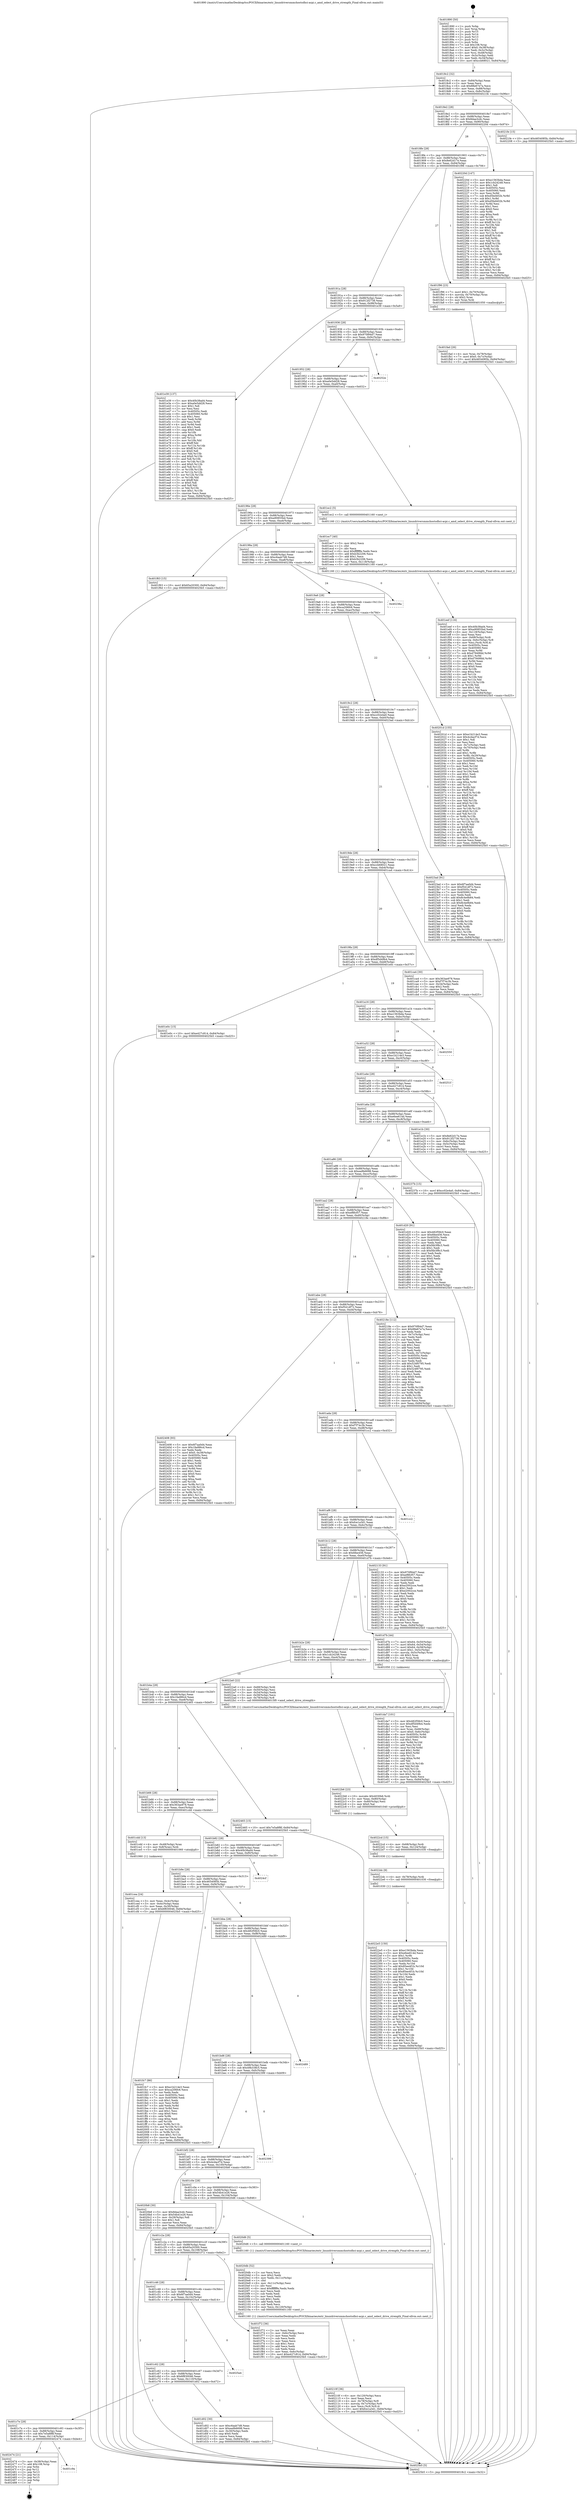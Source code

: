 digraph "0x401890" {
  label = "0x401890 (/mnt/c/Users/mathe/Desktop/tcc/POCII/binaries/extr_linuxdriversmmchostsdhci-acpi.c_amd_select_drive_strength_Final-ollvm.out::main(0))"
  labelloc = "t"
  node[shape=record]

  Entry [label="",width=0.3,height=0.3,shape=circle,fillcolor=black,style=filled]
  "0x4018c2" [label="{
     0x4018c2 [32]\l
     | [instrs]\l
     &nbsp;&nbsp;0x4018c2 \<+6\>: mov -0x84(%rbp),%eax\l
     &nbsp;&nbsp;0x4018c8 \<+2\>: mov %eax,%ecx\l
     &nbsp;&nbsp;0x4018ca \<+6\>: sub $0x88e67e7a,%ecx\l
     &nbsp;&nbsp;0x4018d0 \<+6\>: mov %eax,-0x88(%rbp)\l
     &nbsp;&nbsp;0x4018d6 \<+6\>: mov %ecx,-0x8c(%rbp)\l
     &nbsp;&nbsp;0x4018dc \<+6\>: je 00000000004021fe \<main+0x96e\>\l
  }"]
  "0x4021fe" [label="{
     0x4021fe [15]\l
     | [instrs]\l
     &nbsp;&nbsp;0x4021fe \<+10\>: movl $0x4654085b,-0x84(%rbp)\l
     &nbsp;&nbsp;0x402208 \<+5\>: jmp 00000000004025b5 \<main+0xd25\>\l
  }"]
  "0x4018e2" [label="{
     0x4018e2 [28]\l
     | [instrs]\l
     &nbsp;&nbsp;0x4018e2 \<+5\>: jmp 00000000004018e7 \<main+0x57\>\l
     &nbsp;&nbsp;0x4018e7 \<+6\>: mov -0x88(%rbp),%eax\l
     &nbsp;&nbsp;0x4018ed \<+5\>: sub $0x8daa3cdc,%eax\l
     &nbsp;&nbsp;0x4018f2 \<+6\>: mov %eax,-0x90(%rbp)\l
     &nbsp;&nbsp;0x4018f8 \<+6\>: je 000000000040220d \<main+0x97d\>\l
  }"]
  Exit [label="",width=0.3,height=0.3,shape=circle,fillcolor=black,style=filled,peripheries=2]
  "0x40220d" [label="{
     0x40220d [147]\l
     | [instrs]\l
     &nbsp;&nbsp;0x40220d \<+5\>: mov $0xe1563bda,%eax\l
     &nbsp;&nbsp;0x402212 \<+5\>: mov $0x1cb24248,%ecx\l
     &nbsp;&nbsp;0x402217 \<+2\>: mov $0x1,%dl\l
     &nbsp;&nbsp;0x402219 \<+7\>: mov 0x40505c,%esi\l
     &nbsp;&nbsp;0x402220 \<+7\>: mov 0x405060,%edi\l
     &nbsp;&nbsp;0x402227 \<+3\>: mov %esi,%r8d\l
     &nbsp;&nbsp;0x40222a \<+7\>: sub $0xd5bd402b,%r8d\l
     &nbsp;&nbsp;0x402231 \<+4\>: sub $0x1,%r8d\l
     &nbsp;&nbsp;0x402235 \<+7\>: add $0xd5bd402b,%r8d\l
     &nbsp;&nbsp;0x40223c \<+4\>: imul %r8d,%esi\l
     &nbsp;&nbsp;0x402240 \<+3\>: and $0x1,%esi\l
     &nbsp;&nbsp;0x402243 \<+3\>: cmp $0x0,%esi\l
     &nbsp;&nbsp;0x402246 \<+4\>: sete %r9b\l
     &nbsp;&nbsp;0x40224a \<+3\>: cmp $0xa,%edi\l
     &nbsp;&nbsp;0x40224d \<+4\>: setl %r10b\l
     &nbsp;&nbsp;0x402251 \<+3\>: mov %r9b,%r11b\l
     &nbsp;&nbsp;0x402254 \<+4\>: xor $0xff,%r11b\l
     &nbsp;&nbsp;0x402258 \<+3\>: mov %r10b,%bl\l
     &nbsp;&nbsp;0x40225b \<+3\>: xor $0xff,%bl\l
     &nbsp;&nbsp;0x40225e \<+3\>: xor $0x1,%dl\l
     &nbsp;&nbsp;0x402261 \<+3\>: mov %r11b,%r14b\l
     &nbsp;&nbsp;0x402264 \<+4\>: and $0xff,%r14b\l
     &nbsp;&nbsp;0x402268 \<+3\>: and %dl,%r9b\l
     &nbsp;&nbsp;0x40226b \<+3\>: mov %bl,%r15b\l
     &nbsp;&nbsp;0x40226e \<+4\>: and $0xff,%r15b\l
     &nbsp;&nbsp;0x402272 \<+3\>: and %dl,%r10b\l
     &nbsp;&nbsp;0x402275 \<+3\>: or %r9b,%r14b\l
     &nbsp;&nbsp;0x402278 \<+3\>: or %r10b,%r15b\l
     &nbsp;&nbsp;0x40227b \<+3\>: xor %r15b,%r14b\l
     &nbsp;&nbsp;0x40227e \<+3\>: or %bl,%r11b\l
     &nbsp;&nbsp;0x402281 \<+4\>: xor $0xff,%r11b\l
     &nbsp;&nbsp;0x402285 \<+3\>: or $0x1,%dl\l
     &nbsp;&nbsp;0x402288 \<+3\>: and %dl,%r11b\l
     &nbsp;&nbsp;0x40228b \<+3\>: or %r11b,%r14b\l
     &nbsp;&nbsp;0x40228e \<+4\>: test $0x1,%r14b\l
     &nbsp;&nbsp;0x402292 \<+3\>: cmovne %ecx,%eax\l
     &nbsp;&nbsp;0x402295 \<+6\>: mov %eax,-0x84(%rbp)\l
     &nbsp;&nbsp;0x40229b \<+5\>: jmp 00000000004025b5 \<main+0xd25\>\l
  }"]
  "0x4018fe" [label="{
     0x4018fe [28]\l
     | [instrs]\l
     &nbsp;&nbsp;0x4018fe \<+5\>: jmp 0000000000401903 \<main+0x73\>\l
     &nbsp;&nbsp;0x401903 \<+6\>: mov -0x88(%rbp),%eax\l
     &nbsp;&nbsp;0x401909 \<+5\>: sub $0x8e62d17e,%eax\l
     &nbsp;&nbsp;0x40190e \<+6\>: mov %eax,-0x94(%rbp)\l
     &nbsp;&nbsp;0x401914 \<+6\>: je 0000000000401f96 \<main+0x706\>\l
  }"]
  "0x401c9a" [label="{
     0x401c9a\l
  }", style=dashed]
  "0x401f96" [label="{
     0x401f96 [23]\l
     | [instrs]\l
     &nbsp;&nbsp;0x401f96 \<+7\>: movl $0x1,-0x70(%rbp)\l
     &nbsp;&nbsp;0x401f9d \<+4\>: movslq -0x70(%rbp),%rax\l
     &nbsp;&nbsp;0x401fa1 \<+4\>: shl $0x2,%rax\l
     &nbsp;&nbsp;0x401fa5 \<+3\>: mov %rax,%rdi\l
     &nbsp;&nbsp;0x401fa8 \<+5\>: call 0000000000401050 \<malloc@plt\>\l
     | [calls]\l
     &nbsp;&nbsp;0x401050 \{1\} (unknown)\l
  }"]
  "0x40191a" [label="{
     0x40191a [28]\l
     | [instrs]\l
     &nbsp;&nbsp;0x40191a \<+5\>: jmp 000000000040191f \<main+0x8f\>\l
     &nbsp;&nbsp;0x40191f \<+6\>: mov -0x88(%rbp),%eax\l
     &nbsp;&nbsp;0x401925 \<+5\>: sub $0x912f2738,%eax\l
     &nbsp;&nbsp;0x40192a \<+6\>: mov %eax,-0x98(%rbp)\l
     &nbsp;&nbsp;0x401930 \<+6\>: je 0000000000401e39 \<main+0x5a9\>\l
  }"]
  "0x402474" [label="{
     0x402474 [21]\l
     | [instrs]\l
     &nbsp;&nbsp;0x402474 \<+3\>: mov -0x38(%rbp),%eax\l
     &nbsp;&nbsp;0x402477 \<+7\>: add $0x108,%rsp\l
     &nbsp;&nbsp;0x40247e \<+1\>: pop %rbx\l
     &nbsp;&nbsp;0x40247f \<+2\>: pop %r12\l
     &nbsp;&nbsp;0x402481 \<+2\>: pop %r13\l
     &nbsp;&nbsp;0x402483 \<+2\>: pop %r14\l
     &nbsp;&nbsp;0x402485 \<+2\>: pop %r15\l
     &nbsp;&nbsp;0x402487 \<+1\>: pop %rbp\l
     &nbsp;&nbsp;0x402488 \<+1\>: ret\l
  }"]
  "0x401e39" [label="{
     0x401e39 [137]\l
     | [instrs]\l
     &nbsp;&nbsp;0x401e39 \<+5\>: mov $0x40b38ad4,%eax\l
     &nbsp;&nbsp;0x401e3e \<+5\>: mov $0xa0e5dd28,%ecx\l
     &nbsp;&nbsp;0x401e43 \<+2\>: mov $0x1,%dl\l
     &nbsp;&nbsp;0x401e45 \<+2\>: xor %esi,%esi\l
     &nbsp;&nbsp;0x401e47 \<+7\>: mov 0x40505c,%edi\l
     &nbsp;&nbsp;0x401e4e \<+8\>: mov 0x405060,%r8d\l
     &nbsp;&nbsp;0x401e56 \<+3\>: sub $0x1,%esi\l
     &nbsp;&nbsp;0x401e59 \<+3\>: mov %edi,%r9d\l
     &nbsp;&nbsp;0x401e5c \<+3\>: add %esi,%r9d\l
     &nbsp;&nbsp;0x401e5f \<+4\>: imul %r9d,%edi\l
     &nbsp;&nbsp;0x401e63 \<+3\>: and $0x1,%edi\l
     &nbsp;&nbsp;0x401e66 \<+3\>: cmp $0x0,%edi\l
     &nbsp;&nbsp;0x401e69 \<+4\>: sete %r10b\l
     &nbsp;&nbsp;0x401e6d \<+4\>: cmp $0xa,%r8d\l
     &nbsp;&nbsp;0x401e71 \<+4\>: setl %r11b\l
     &nbsp;&nbsp;0x401e75 \<+3\>: mov %r10b,%bl\l
     &nbsp;&nbsp;0x401e78 \<+3\>: xor $0xff,%bl\l
     &nbsp;&nbsp;0x401e7b \<+3\>: mov %r11b,%r14b\l
     &nbsp;&nbsp;0x401e7e \<+4\>: xor $0xff,%r14b\l
     &nbsp;&nbsp;0x401e82 \<+3\>: xor $0x0,%dl\l
     &nbsp;&nbsp;0x401e85 \<+3\>: mov %bl,%r15b\l
     &nbsp;&nbsp;0x401e88 \<+4\>: and $0x0,%r15b\l
     &nbsp;&nbsp;0x401e8c \<+3\>: and %dl,%r10b\l
     &nbsp;&nbsp;0x401e8f \<+3\>: mov %r14b,%r12b\l
     &nbsp;&nbsp;0x401e92 \<+4\>: and $0x0,%r12b\l
     &nbsp;&nbsp;0x401e96 \<+3\>: and %dl,%r11b\l
     &nbsp;&nbsp;0x401e99 \<+3\>: or %r10b,%r15b\l
     &nbsp;&nbsp;0x401e9c \<+3\>: or %r11b,%r12b\l
     &nbsp;&nbsp;0x401e9f \<+3\>: xor %r12b,%r15b\l
     &nbsp;&nbsp;0x401ea2 \<+3\>: or %r14b,%bl\l
     &nbsp;&nbsp;0x401ea5 \<+3\>: xor $0xff,%bl\l
     &nbsp;&nbsp;0x401ea8 \<+3\>: or $0x0,%dl\l
     &nbsp;&nbsp;0x401eab \<+2\>: and %dl,%bl\l
     &nbsp;&nbsp;0x401ead \<+3\>: or %bl,%r15b\l
     &nbsp;&nbsp;0x401eb0 \<+4\>: test $0x1,%r15b\l
     &nbsp;&nbsp;0x401eb4 \<+3\>: cmovne %ecx,%eax\l
     &nbsp;&nbsp;0x401eb7 \<+6\>: mov %eax,-0x84(%rbp)\l
     &nbsp;&nbsp;0x401ebd \<+5\>: jmp 00000000004025b5 \<main+0xd25\>\l
  }"]
  "0x401936" [label="{
     0x401936 [28]\l
     | [instrs]\l
     &nbsp;&nbsp;0x401936 \<+5\>: jmp 000000000040193b \<main+0xab\>\l
     &nbsp;&nbsp;0x40193b \<+6\>: mov -0x88(%rbp),%eax\l
     &nbsp;&nbsp;0x401941 \<+5\>: sub $0x970f94d7,%eax\l
     &nbsp;&nbsp;0x401946 \<+6\>: mov %eax,-0x9c(%rbp)\l
     &nbsp;&nbsp;0x40194c \<+6\>: je 000000000040252e \<main+0xc9e\>\l
  }"]
  "0x4022e5" [label="{
     0x4022e5 [150]\l
     | [instrs]\l
     &nbsp;&nbsp;0x4022e5 \<+5\>: mov $0xe1563bda,%eax\l
     &nbsp;&nbsp;0x4022ea \<+5\>: mov $0xe6ee614d,%ecx\l
     &nbsp;&nbsp;0x4022ef \<+3\>: mov $0x1,%r9b\l
     &nbsp;&nbsp;0x4022f2 \<+7\>: mov 0x40505c,%edx\l
     &nbsp;&nbsp;0x4022f9 \<+7\>: mov 0x405060,%esi\l
     &nbsp;&nbsp;0x402300 \<+3\>: mov %edx,%r10d\l
     &nbsp;&nbsp;0x402303 \<+7\>: add $0x85ee4f1b,%r10d\l
     &nbsp;&nbsp;0x40230a \<+4\>: sub $0x1,%r10d\l
     &nbsp;&nbsp;0x40230e \<+7\>: sub $0x85ee4f1b,%r10d\l
     &nbsp;&nbsp;0x402315 \<+4\>: imul %r10d,%edx\l
     &nbsp;&nbsp;0x402319 \<+3\>: and $0x1,%edx\l
     &nbsp;&nbsp;0x40231c \<+3\>: cmp $0x0,%edx\l
     &nbsp;&nbsp;0x40231f \<+4\>: sete %r11b\l
     &nbsp;&nbsp;0x402323 \<+3\>: cmp $0xa,%esi\l
     &nbsp;&nbsp;0x402326 \<+3\>: setl %bl\l
     &nbsp;&nbsp;0x402329 \<+3\>: mov %r11b,%r14b\l
     &nbsp;&nbsp;0x40232c \<+4\>: xor $0xff,%r14b\l
     &nbsp;&nbsp;0x402330 \<+3\>: mov %bl,%r15b\l
     &nbsp;&nbsp;0x402333 \<+4\>: xor $0xff,%r15b\l
     &nbsp;&nbsp;0x402337 \<+4\>: xor $0x1,%r9b\l
     &nbsp;&nbsp;0x40233b \<+3\>: mov %r14b,%r12b\l
     &nbsp;&nbsp;0x40233e \<+4\>: and $0xff,%r12b\l
     &nbsp;&nbsp;0x402342 \<+3\>: and %r9b,%r11b\l
     &nbsp;&nbsp;0x402345 \<+3\>: mov %r15b,%r13b\l
     &nbsp;&nbsp;0x402348 \<+4\>: and $0xff,%r13b\l
     &nbsp;&nbsp;0x40234c \<+3\>: and %r9b,%bl\l
     &nbsp;&nbsp;0x40234f \<+3\>: or %r11b,%r12b\l
     &nbsp;&nbsp;0x402352 \<+3\>: or %bl,%r13b\l
     &nbsp;&nbsp;0x402355 \<+3\>: xor %r13b,%r12b\l
     &nbsp;&nbsp;0x402358 \<+3\>: or %r15b,%r14b\l
     &nbsp;&nbsp;0x40235b \<+4\>: xor $0xff,%r14b\l
     &nbsp;&nbsp;0x40235f \<+4\>: or $0x1,%r9b\l
     &nbsp;&nbsp;0x402363 \<+3\>: and %r9b,%r14b\l
     &nbsp;&nbsp;0x402366 \<+3\>: or %r14b,%r12b\l
     &nbsp;&nbsp;0x402369 \<+4\>: test $0x1,%r12b\l
     &nbsp;&nbsp;0x40236d \<+3\>: cmovne %ecx,%eax\l
     &nbsp;&nbsp;0x402370 \<+6\>: mov %eax,-0x84(%rbp)\l
     &nbsp;&nbsp;0x402376 \<+5\>: jmp 00000000004025b5 \<main+0xd25\>\l
  }"]
  "0x40252e" [label="{
     0x40252e\l
  }", style=dashed]
  "0x401952" [label="{
     0x401952 [28]\l
     | [instrs]\l
     &nbsp;&nbsp;0x401952 \<+5\>: jmp 0000000000401957 \<main+0xc7\>\l
     &nbsp;&nbsp;0x401957 \<+6\>: mov -0x88(%rbp),%eax\l
     &nbsp;&nbsp;0x40195d \<+5\>: sub $0xa0e5dd28,%eax\l
     &nbsp;&nbsp;0x401962 \<+6\>: mov %eax,-0xa0(%rbp)\l
     &nbsp;&nbsp;0x401968 \<+6\>: je 0000000000401ec2 \<main+0x632\>\l
  }"]
  "0x4022dc" [label="{
     0x4022dc [9]\l
     | [instrs]\l
     &nbsp;&nbsp;0x4022dc \<+4\>: mov -0x78(%rbp),%rdi\l
     &nbsp;&nbsp;0x4022e0 \<+5\>: call 0000000000401030 \<free@plt\>\l
     | [calls]\l
     &nbsp;&nbsp;0x401030 \{1\} (unknown)\l
  }"]
  "0x401ec2" [label="{
     0x401ec2 [5]\l
     | [instrs]\l
     &nbsp;&nbsp;0x401ec2 \<+5\>: call 0000000000401160 \<next_i\>\l
     | [calls]\l
     &nbsp;&nbsp;0x401160 \{1\} (/mnt/c/Users/mathe/Desktop/tcc/POCII/binaries/extr_linuxdriversmmchostsdhci-acpi.c_amd_select_drive_strength_Final-ollvm.out::next_i)\l
  }"]
  "0x40196e" [label="{
     0x40196e [28]\l
     | [instrs]\l
     &nbsp;&nbsp;0x40196e \<+5\>: jmp 0000000000401973 \<main+0xe3\>\l
     &nbsp;&nbsp;0x401973 \<+6\>: mov -0x88(%rbp),%eax\l
     &nbsp;&nbsp;0x401979 \<+5\>: sub $0xa90855bd,%eax\l
     &nbsp;&nbsp;0x40197e \<+6\>: mov %eax,-0xa4(%rbp)\l
     &nbsp;&nbsp;0x401984 \<+6\>: je 0000000000401f63 \<main+0x6d3\>\l
  }"]
  "0x4022cd" [label="{
     0x4022cd [15]\l
     | [instrs]\l
     &nbsp;&nbsp;0x4022cd \<+4\>: mov -0x68(%rbp),%rdi\l
     &nbsp;&nbsp;0x4022d1 \<+6\>: mov %eax,-0x124(%rbp)\l
     &nbsp;&nbsp;0x4022d7 \<+5\>: call 0000000000401030 \<free@plt\>\l
     | [calls]\l
     &nbsp;&nbsp;0x401030 \{1\} (unknown)\l
  }"]
  "0x401f63" [label="{
     0x401f63 [15]\l
     | [instrs]\l
     &nbsp;&nbsp;0x401f63 \<+10\>: movl $0x65a20300,-0x84(%rbp)\l
     &nbsp;&nbsp;0x401f6d \<+5\>: jmp 00000000004025b5 \<main+0xd25\>\l
  }"]
  "0x40198a" [label="{
     0x40198a [28]\l
     | [instrs]\l
     &nbsp;&nbsp;0x40198a \<+5\>: jmp 000000000040198f \<main+0xff\>\l
     &nbsp;&nbsp;0x40198f \<+6\>: mov -0x88(%rbp),%eax\l
     &nbsp;&nbsp;0x401995 \<+5\>: sub $0xc6aab7d8,%eax\l
     &nbsp;&nbsp;0x40199a \<+6\>: mov %eax,-0xa8(%rbp)\l
     &nbsp;&nbsp;0x4019a0 \<+6\>: je 000000000040238a \<main+0xafa\>\l
  }"]
  "0x4022b6" [label="{
     0x4022b6 [23]\l
     | [instrs]\l
     &nbsp;&nbsp;0x4022b6 \<+10\>: movabs $0x4030b6,%rdi\l
     &nbsp;&nbsp;0x4022c0 \<+3\>: mov %eax,-0x80(%rbp)\l
     &nbsp;&nbsp;0x4022c3 \<+3\>: mov -0x80(%rbp),%esi\l
     &nbsp;&nbsp;0x4022c6 \<+2\>: mov $0x0,%al\l
     &nbsp;&nbsp;0x4022c8 \<+5\>: call 0000000000401040 \<printf@plt\>\l
     | [calls]\l
     &nbsp;&nbsp;0x401040 \{1\} (unknown)\l
  }"]
  "0x40238a" [label="{
     0x40238a\l
  }", style=dashed]
  "0x4019a6" [label="{
     0x4019a6 [28]\l
     | [instrs]\l
     &nbsp;&nbsp;0x4019a6 \<+5\>: jmp 00000000004019ab \<main+0x11b\>\l
     &nbsp;&nbsp;0x4019ab \<+6\>: mov -0x88(%rbp),%eax\l
     &nbsp;&nbsp;0x4019b1 \<+5\>: sub $0xca206fc6,%eax\l
     &nbsp;&nbsp;0x4019b6 \<+6\>: mov %eax,-0xac(%rbp)\l
     &nbsp;&nbsp;0x4019bc \<+6\>: je 000000000040201d \<main+0x78d\>\l
  }"]
  "0x40210f" [label="{
     0x40210f [36]\l
     | [instrs]\l
     &nbsp;&nbsp;0x40210f \<+6\>: mov -0x120(%rbp),%ecx\l
     &nbsp;&nbsp;0x402115 \<+3\>: imul %eax,%ecx\l
     &nbsp;&nbsp;0x402118 \<+4\>: mov -0x78(%rbp),%r8\l
     &nbsp;&nbsp;0x40211c \<+4\>: movslq -0x7c(%rbp),%r9\l
     &nbsp;&nbsp;0x402120 \<+4\>: mov %ecx,(%r8,%r9,4)\l
     &nbsp;&nbsp;0x402124 \<+10\>: movl $0xfce1a3d1,-0x84(%rbp)\l
     &nbsp;&nbsp;0x40212e \<+5\>: jmp 00000000004025b5 \<main+0xd25\>\l
  }"]
  "0x40201d" [label="{
     0x40201d [155]\l
     | [instrs]\l
     &nbsp;&nbsp;0x40201d \<+5\>: mov $0xe1b214e3,%eax\l
     &nbsp;&nbsp;0x402022 \<+5\>: mov $0x4cdacf7d,%ecx\l
     &nbsp;&nbsp;0x402027 \<+2\>: mov $0x1,%dl\l
     &nbsp;&nbsp;0x402029 \<+2\>: xor %esi,%esi\l
     &nbsp;&nbsp;0x40202b \<+3\>: mov -0x7c(%rbp),%edi\l
     &nbsp;&nbsp;0x40202e \<+3\>: cmp -0x70(%rbp),%edi\l
     &nbsp;&nbsp;0x402031 \<+4\>: setl %r8b\l
     &nbsp;&nbsp;0x402035 \<+4\>: and $0x1,%r8b\l
     &nbsp;&nbsp;0x402039 \<+4\>: mov %r8b,-0x29(%rbp)\l
     &nbsp;&nbsp;0x40203d \<+7\>: mov 0x40505c,%edi\l
     &nbsp;&nbsp;0x402044 \<+8\>: mov 0x405060,%r9d\l
     &nbsp;&nbsp;0x40204c \<+3\>: sub $0x1,%esi\l
     &nbsp;&nbsp;0x40204f \<+3\>: mov %edi,%r10d\l
     &nbsp;&nbsp;0x402052 \<+3\>: add %esi,%r10d\l
     &nbsp;&nbsp;0x402055 \<+4\>: imul %r10d,%edi\l
     &nbsp;&nbsp;0x402059 \<+3\>: and $0x1,%edi\l
     &nbsp;&nbsp;0x40205c \<+3\>: cmp $0x0,%edi\l
     &nbsp;&nbsp;0x40205f \<+4\>: sete %r8b\l
     &nbsp;&nbsp;0x402063 \<+4\>: cmp $0xa,%r9d\l
     &nbsp;&nbsp;0x402067 \<+4\>: setl %r11b\l
     &nbsp;&nbsp;0x40206b \<+3\>: mov %r8b,%bl\l
     &nbsp;&nbsp;0x40206e \<+3\>: xor $0xff,%bl\l
     &nbsp;&nbsp;0x402071 \<+3\>: mov %r11b,%r14b\l
     &nbsp;&nbsp;0x402074 \<+4\>: xor $0xff,%r14b\l
     &nbsp;&nbsp;0x402078 \<+3\>: xor $0x0,%dl\l
     &nbsp;&nbsp;0x40207b \<+3\>: mov %bl,%r15b\l
     &nbsp;&nbsp;0x40207e \<+4\>: and $0x0,%r15b\l
     &nbsp;&nbsp;0x402082 \<+3\>: and %dl,%r8b\l
     &nbsp;&nbsp;0x402085 \<+3\>: mov %r14b,%r12b\l
     &nbsp;&nbsp;0x402088 \<+4\>: and $0x0,%r12b\l
     &nbsp;&nbsp;0x40208c \<+3\>: and %dl,%r11b\l
     &nbsp;&nbsp;0x40208f \<+3\>: or %r8b,%r15b\l
     &nbsp;&nbsp;0x402092 \<+3\>: or %r11b,%r12b\l
     &nbsp;&nbsp;0x402095 \<+3\>: xor %r12b,%r15b\l
     &nbsp;&nbsp;0x402098 \<+3\>: or %r14b,%bl\l
     &nbsp;&nbsp;0x40209b \<+3\>: xor $0xff,%bl\l
     &nbsp;&nbsp;0x40209e \<+3\>: or $0x0,%dl\l
     &nbsp;&nbsp;0x4020a1 \<+2\>: and %dl,%bl\l
     &nbsp;&nbsp;0x4020a3 \<+3\>: or %bl,%r15b\l
     &nbsp;&nbsp;0x4020a6 \<+4\>: test $0x1,%r15b\l
     &nbsp;&nbsp;0x4020aa \<+3\>: cmovne %ecx,%eax\l
     &nbsp;&nbsp;0x4020ad \<+6\>: mov %eax,-0x84(%rbp)\l
     &nbsp;&nbsp;0x4020b3 \<+5\>: jmp 00000000004025b5 \<main+0xd25\>\l
  }"]
  "0x4019c2" [label="{
     0x4019c2 [28]\l
     | [instrs]\l
     &nbsp;&nbsp;0x4019c2 \<+5\>: jmp 00000000004019c7 \<main+0x137\>\l
     &nbsp;&nbsp;0x4019c7 \<+6\>: mov -0x88(%rbp),%eax\l
     &nbsp;&nbsp;0x4019cd \<+5\>: sub $0xcc02e4a0,%eax\l
     &nbsp;&nbsp;0x4019d2 \<+6\>: mov %eax,-0xb0(%rbp)\l
     &nbsp;&nbsp;0x4019d8 \<+6\>: je 00000000004023ad \<main+0xb1d\>\l
  }"]
  "0x4020db" [label="{
     0x4020db [52]\l
     | [instrs]\l
     &nbsp;&nbsp;0x4020db \<+2\>: xor %ecx,%ecx\l
     &nbsp;&nbsp;0x4020dd \<+5\>: mov $0x2,%edx\l
     &nbsp;&nbsp;0x4020e2 \<+6\>: mov %edx,-0x11c(%rbp)\l
     &nbsp;&nbsp;0x4020e8 \<+1\>: cltd\l
     &nbsp;&nbsp;0x4020e9 \<+6\>: mov -0x11c(%rbp),%esi\l
     &nbsp;&nbsp;0x4020ef \<+2\>: idiv %esi\l
     &nbsp;&nbsp;0x4020f1 \<+6\>: imul $0xfffffffe,%edx,%edx\l
     &nbsp;&nbsp;0x4020f7 \<+2\>: mov %ecx,%edi\l
     &nbsp;&nbsp;0x4020f9 \<+2\>: sub %edx,%edi\l
     &nbsp;&nbsp;0x4020fb \<+2\>: mov %ecx,%edx\l
     &nbsp;&nbsp;0x4020fd \<+3\>: sub $0x1,%edx\l
     &nbsp;&nbsp;0x402100 \<+2\>: add %edx,%edi\l
     &nbsp;&nbsp;0x402102 \<+2\>: sub %edi,%ecx\l
     &nbsp;&nbsp;0x402104 \<+6\>: mov %ecx,-0x120(%rbp)\l
     &nbsp;&nbsp;0x40210a \<+5\>: call 0000000000401160 \<next_i\>\l
     | [calls]\l
     &nbsp;&nbsp;0x401160 \{1\} (/mnt/c/Users/mathe/Desktop/tcc/POCII/binaries/extr_linuxdriversmmchostsdhci-acpi.c_amd_select_drive_strength_Final-ollvm.out::next_i)\l
  }"]
  "0x4023ad" [label="{
     0x4023ad [91]\l
     | [instrs]\l
     &nbsp;&nbsp;0x4023ad \<+5\>: mov $0x6f7aa0d4,%eax\l
     &nbsp;&nbsp;0x4023b2 \<+5\>: mov $0xf541df72,%ecx\l
     &nbsp;&nbsp;0x4023b7 \<+7\>: mov 0x40505c,%edx\l
     &nbsp;&nbsp;0x4023be \<+7\>: mov 0x405060,%esi\l
     &nbsp;&nbsp;0x4023c5 \<+2\>: mov %edx,%edi\l
     &nbsp;&nbsp;0x4023c7 \<+6\>: add $0x8c4e9b84,%edi\l
     &nbsp;&nbsp;0x4023cd \<+3\>: sub $0x1,%edi\l
     &nbsp;&nbsp;0x4023d0 \<+6\>: sub $0x8c4e9b84,%edi\l
     &nbsp;&nbsp;0x4023d6 \<+3\>: imul %edi,%edx\l
     &nbsp;&nbsp;0x4023d9 \<+3\>: and $0x1,%edx\l
     &nbsp;&nbsp;0x4023dc \<+3\>: cmp $0x0,%edx\l
     &nbsp;&nbsp;0x4023df \<+4\>: sete %r8b\l
     &nbsp;&nbsp;0x4023e3 \<+3\>: cmp $0xa,%esi\l
     &nbsp;&nbsp;0x4023e6 \<+4\>: setl %r9b\l
     &nbsp;&nbsp;0x4023ea \<+3\>: mov %r8b,%r10b\l
     &nbsp;&nbsp;0x4023ed \<+3\>: and %r9b,%r10b\l
     &nbsp;&nbsp;0x4023f0 \<+3\>: xor %r9b,%r8b\l
     &nbsp;&nbsp;0x4023f3 \<+3\>: or %r8b,%r10b\l
     &nbsp;&nbsp;0x4023f6 \<+4\>: test $0x1,%r10b\l
     &nbsp;&nbsp;0x4023fa \<+3\>: cmovne %ecx,%eax\l
     &nbsp;&nbsp;0x4023fd \<+6\>: mov %eax,-0x84(%rbp)\l
     &nbsp;&nbsp;0x402403 \<+5\>: jmp 00000000004025b5 \<main+0xd25\>\l
  }"]
  "0x4019de" [label="{
     0x4019de [28]\l
     | [instrs]\l
     &nbsp;&nbsp;0x4019de \<+5\>: jmp 00000000004019e3 \<main+0x153\>\l
     &nbsp;&nbsp;0x4019e3 \<+6\>: mov -0x88(%rbp),%eax\l
     &nbsp;&nbsp;0x4019e9 \<+5\>: sub $0xccb68021,%eax\l
     &nbsp;&nbsp;0x4019ee \<+6\>: mov %eax,-0xb4(%rbp)\l
     &nbsp;&nbsp;0x4019f4 \<+6\>: je 0000000000401ca4 \<main+0x414\>\l
  }"]
  "0x401fad" [label="{
     0x401fad [26]\l
     | [instrs]\l
     &nbsp;&nbsp;0x401fad \<+4\>: mov %rax,-0x78(%rbp)\l
     &nbsp;&nbsp;0x401fb1 \<+7\>: movl $0x0,-0x7c(%rbp)\l
     &nbsp;&nbsp;0x401fb8 \<+10\>: movl $0x4654085b,-0x84(%rbp)\l
     &nbsp;&nbsp;0x401fc2 \<+5\>: jmp 00000000004025b5 \<main+0xd25\>\l
  }"]
  "0x401ca4" [label="{
     0x401ca4 [30]\l
     | [instrs]\l
     &nbsp;&nbsp;0x401ca4 \<+5\>: mov $0x363ae978,%eax\l
     &nbsp;&nbsp;0x401ca9 \<+5\>: mov $0xf7f74c3b,%ecx\l
     &nbsp;&nbsp;0x401cae \<+3\>: mov -0x34(%rbp),%edx\l
     &nbsp;&nbsp;0x401cb1 \<+3\>: cmp $0x2,%edx\l
     &nbsp;&nbsp;0x401cb4 \<+3\>: cmovne %ecx,%eax\l
     &nbsp;&nbsp;0x401cb7 \<+6\>: mov %eax,-0x84(%rbp)\l
     &nbsp;&nbsp;0x401cbd \<+5\>: jmp 00000000004025b5 \<main+0xd25\>\l
  }"]
  "0x4019fa" [label="{
     0x4019fa [28]\l
     | [instrs]\l
     &nbsp;&nbsp;0x4019fa \<+5\>: jmp 00000000004019ff \<main+0x16f\>\l
     &nbsp;&nbsp;0x4019ff \<+6\>: mov -0x88(%rbp),%eax\l
     &nbsp;&nbsp;0x401a05 \<+5\>: sub $0xdf5d49b4,%eax\l
     &nbsp;&nbsp;0x401a0a \<+6\>: mov %eax,-0xb8(%rbp)\l
     &nbsp;&nbsp;0x401a10 \<+6\>: je 0000000000401e0c \<main+0x57c\>\l
  }"]
  "0x4025b5" [label="{
     0x4025b5 [5]\l
     | [instrs]\l
     &nbsp;&nbsp;0x4025b5 \<+5\>: jmp 00000000004018c2 \<main+0x32\>\l
  }"]
  "0x401890" [label="{
     0x401890 [50]\l
     | [instrs]\l
     &nbsp;&nbsp;0x401890 \<+1\>: push %rbp\l
     &nbsp;&nbsp;0x401891 \<+3\>: mov %rsp,%rbp\l
     &nbsp;&nbsp;0x401894 \<+2\>: push %r15\l
     &nbsp;&nbsp;0x401896 \<+2\>: push %r14\l
     &nbsp;&nbsp;0x401898 \<+2\>: push %r13\l
     &nbsp;&nbsp;0x40189a \<+2\>: push %r12\l
     &nbsp;&nbsp;0x40189c \<+1\>: push %rbx\l
     &nbsp;&nbsp;0x40189d \<+7\>: sub $0x108,%rsp\l
     &nbsp;&nbsp;0x4018a4 \<+7\>: movl $0x0,-0x38(%rbp)\l
     &nbsp;&nbsp;0x4018ab \<+3\>: mov %edi,-0x3c(%rbp)\l
     &nbsp;&nbsp;0x4018ae \<+4\>: mov %rsi,-0x48(%rbp)\l
     &nbsp;&nbsp;0x4018b2 \<+3\>: mov -0x3c(%rbp),%edi\l
     &nbsp;&nbsp;0x4018b5 \<+3\>: mov %edi,-0x34(%rbp)\l
     &nbsp;&nbsp;0x4018b8 \<+10\>: movl $0xccb68021,-0x84(%rbp)\l
  }"]
  "0x401eef" [label="{
     0x401eef [116]\l
     | [instrs]\l
     &nbsp;&nbsp;0x401eef \<+5\>: mov $0x40b38ad4,%ecx\l
     &nbsp;&nbsp;0x401ef4 \<+5\>: mov $0xa90855bd,%edx\l
     &nbsp;&nbsp;0x401ef9 \<+6\>: mov -0x118(%rbp),%esi\l
     &nbsp;&nbsp;0x401eff \<+3\>: imul %eax,%esi\l
     &nbsp;&nbsp;0x401f02 \<+4\>: mov -0x68(%rbp),%rdi\l
     &nbsp;&nbsp;0x401f06 \<+4\>: movslq -0x6c(%rbp),%r8\l
     &nbsp;&nbsp;0x401f0a \<+4\>: mov %esi,(%rdi,%r8,4)\l
     &nbsp;&nbsp;0x401f0e \<+7\>: mov 0x40505c,%eax\l
     &nbsp;&nbsp;0x401f15 \<+7\>: mov 0x405060,%esi\l
     &nbsp;&nbsp;0x401f1c \<+3\>: mov %eax,%r9d\l
     &nbsp;&nbsp;0x401f1f \<+7\>: sub $0xd7949fdd,%r9d\l
     &nbsp;&nbsp;0x401f26 \<+4\>: sub $0x1,%r9d\l
     &nbsp;&nbsp;0x401f2a \<+7\>: add $0xd7949fdd,%r9d\l
     &nbsp;&nbsp;0x401f31 \<+4\>: imul %r9d,%eax\l
     &nbsp;&nbsp;0x401f35 \<+3\>: and $0x1,%eax\l
     &nbsp;&nbsp;0x401f38 \<+3\>: cmp $0x0,%eax\l
     &nbsp;&nbsp;0x401f3b \<+4\>: sete %r10b\l
     &nbsp;&nbsp;0x401f3f \<+3\>: cmp $0xa,%esi\l
     &nbsp;&nbsp;0x401f42 \<+4\>: setl %r11b\l
     &nbsp;&nbsp;0x401f46 \<+3\>: mov %r10b,%bl\l
     &nbsp;&nbsp;0x401f49 \<+3\>: and %r11b,%bl\l
     &nbsp;&nbsp;0x401f4c \<+3\>: xor %r11b,%r10b\l
     &nbsp;&nbsp;0x401f4f \<+3\>: or %r10b,%bl\l
     &nbsp;&nbsp;0x401f52 \<+3\>: test $0x1,%bl\l
     &nbsp;&nbsp;0x401f55 \<+3\>: cmovne %edx,%ecx\l
     &nbsp;&nbsp;0x401f58 \<+6\>: mov %ecx,-0x84(%rbp)\l
     &nbsp;&nbsp;0x401f5e \<+5\>: jmp 00000000004025b5 \<main+0xd25\>\l
  }"]
  "0x401e0c" [label="{
     0x401e0c [15]\l
     | [instrs]\l
     &nbsp;&nbsp;0x401e0c \<+10\>: movl $0xe427c814,-0x84(%rbp)\l
     &nbsp;&nbsp;0x401e16 \<+5\>: jmp 00000000004025b5 \<main+0xd25\>\l
  }"]
  "0x401a16" [label="{
     0x401a16 [28]\l
     | [instrs]\l
     &nbsp;&nbsp;0x401a16 \<+5\>: jmp 0000000000401a1b \<main+0x18b\>\l
     &nbsp;&nbsp;0x401a1b \<+6\>: mov -0x88(%rbp),%eax\l
     &nbsp;&nbsp;0x401a21 \<+5\>: sub $0xe1563bda,%eax\l
     &nbsp;&nbsp;0x401a26 \<+6\>: mov %eax,-0xbc(%rbp)\l
     &nbsp;&nbsp;0x401a2c \<+6\>: je 0000000000402550 \<main+0xcc0\>\l
  }"]
  "0x401ec7" [label="{
     0x401ec7 [40]\l
     | [instrs]\l
     &nbsp;&nbsp;0x401ec7 \<+5\>: mov $0x2,%ecx\l
     &nbsp;&nbsp;0x401ecc \<+1\>: cltd\l
     &nbsp;&nbsp;0x401ecd \<+2\>: idiv %ecx\l
     &nbsp;&nbsp;0x401ecf \<+6\>: imul $0xfffffffe,%edx,%ecx\l
     &nbsp;&nbsp;0x401ed5 \<+6\>: add $0xb3b2206,%ecx\l
     &nbsp;&nbsp;0x401edb \<+3\>: add $0x1,%ecx\l
     &nbsp;&nbsp;0x401ede \<+6\>: sub $0xb3b2206,%ecx\l
     &nbsp;&nbsp;0x401ee4 \<+6\>: mov %ecx,-0x118(%rbp)\l
     &nbsp;&nbsp;0x401eea \<+5\>: call 0000000000401160 \<next_i\>\l
     | [calls]\l
     &nbsp;&nbsp;0x401160 \{1\} (/mnt/c/Users/mathe/Desktop/tcc/POCII/binaries/extr_linuxdriversmmchostsdhci-acpi.c_amd_select_drive_strength_Final-ollvm.out::next_i)\l
  }"]
  "0x402550" [label="{
     0x402550\l
  }", style=dashed]
  "0x401a32" [label="{
     0x401a32 [28]\l
     | [instrs]\l
     &nbsp;&nbsp;0x401a32 \<+5\>: jmp 0000000000401a37 \<main+0x1a7\>\l
     &nbsp;&nbsp;0x401a37 \<+6\>: mov -0x88(%rbp),%eax\l
     &nbsp;&nbsp;0x401a3d \<+5\>: sub $0xe1b214e3,%eax\l
     &nbsp;&nbsp;0x401a42 \<+6\>: mov %eax,-0xc0(%rbp)\l
     &nbsp;&nbsp;0x401a48 \<+6\>: je 000000000040251f \<main+0xc8f\>\l
  }"]
  "0x401da7" [label="{
     0x401da7 [101]\l
     | [instrs]\l
     &nbsp;&nbsp;0x401da7 \<+5\>: mov $0x482f58c0,%ecx\l
     &nbsp;&nbsp;0x401dac \<+5\>: mov $0xdf5d49b4,%edx\l
     &nbsp;&nbsp;0x401db1 \<+2\>: xor %esi,%esi\l
     &nbsp;&nbsp;0x401db3 \<+4\>: mov %rax,-0x68(%rbp)\l
     &nbsp;&nbsp;0x401db7 \<+7\>: movl $0x0,-0x6c(%rbp)\l
     &nbsp;&nbsp;0x401dbe \<+8\>: mov 0x40505c,%r8d\l
     &nbsp;&nbsp;0x401dc6 \<+8\>: mov 0x405060,%r9d\l
     &nbsp;&nbsp;0x401dce \<+3\>: sub $0x1,%esi\l
     &nbsp;&nbsp;0x401dd1 \<+3\>: mov %r8d,%r10d\l
     &nbsp;&nbsp;0x401dd4 \<+3\>: add %esi,%r10d\l
     &nbsp;&nbsp;0x401dd7 \<+4\>: imul %r10d,%r8d\l
     &nbsp;&nbsp;0x401ddb \<+4\>: and $0x1,%r8d\l
     &nbsp;&nbsp;0x401ddf \<+4\>: cmp $0x0,%r8d\l
     &nbsp;&nbsp;0x401de3 \<+4\>: sete %r11b\l
     &nbsp;&nbsp;0x401de7 \<+4\>: cmp $0xa,%r9d\l
     &nbsp;&nbsp;0x401deb \<+3\>: setl %bl\l
     &nbsp;&nbsp;0x401dee \<+3\>: mov %r11b,%r14b\l
     &nbsp;&nbsp;0x401df1 \<+3\>: and %bl,%r14b\l
     &nbsp;&nbsp;0x401df4 \<+3\>: xor %bl,%r11b\l
     &nbsp;&nbsp;0x401df7 \<+3\>: or %r11b,%r14b\l
     &nbsp;&nbsp;0x401dfa \<+4\>: test $0x1,%r14b\l
     &nbsp;&nbsp;0x401dfe \<+3\>: cmovne %edx,%ecx\l
     &nbsp;&nbsp;0x401e01 \<+6\>: mov %ecx,-0x84(%rbp)\l
     &nbsp;&nbsp;0x401e07 \<+5\>: jmp 00000000004025b5 \<main+0xd25\>\l
  }"]
  "0x40251f" [label="{
     0x40251f\l
  }", style=dashed]
  "0x401a4e" [label="{
     0x401a4e [28]\l
     | [instrs]\l
     &nbsp;&nbsp;0x401a4e \<+5\>: jmp 0000000000401a53 \<main+0x1c3\>\l
     &nbsp;&nbsp;0x401a53 \<+6\>: mov -0x88(%rbp),%eax\l
     &nbsp;&nbsp;0x401a59 \<+5\>: sub $0xe427c814,%eax\l
     &nbsp;&nbsp;0x401a5e \<+6\>: mov %eax,-0xc4(%rbp)\l
     &nbsp;&nbsp;0x401a64 \<+6\>: je 0000000000401e1b \<main+0x58b\>\l
  }"]
  "0x401c7e" [label="{
     0x401c7e [28]\l
     | [instrs]\l
     &nbsp;&nbsp;0x401c7e \<+5\>: jmp 0000000000401c83 \<main+0x3f3\>\l
     &nbsp;&nbsp;0x401c83 \<+6\>: mov -0x88(%rbp),%eax\l
     &nbsp;&nbsp;0x401c89 \<+5\>: sub $0x7e5a8f8f,%eax\l
     &nbsp;&nbsp;0x401c8e \<+6\>: mov %eax,-0x114(%rbp)\l
     &nbsp;&nbsp;0x401c94 \<+6\>: je 0000000000402474 \<main+0xbe4\>\l
  }"]
  "0x401e1b" [label="{
     0x401e1b [30]\l
     | [instrs]\l
     &nbsp;&nbsp;0x401e1b \<+5\>: mov $0x8e62d17e,%eax\l
     &nbsp;&nbsp;0x401e20 \<+5\>: mov $0x912f2738,%ecx\l
     &nbsp;&nbsp;0x401e25 \<+3\>: mov -0x6c(%rbp),%edx\l
     &nbsp;&nbsp;0x401e28 \<+3\>: cmp -0x5c(%rbp),%edx\l
     &nbsp;&nbsp;0x401e2b \<+3\>: cmovl %ecx,%eax\l
     &nbsp;&nbsp;0x401e2e \<+6\>: mov %eax,-0x84(%rbp)\l
     &nbsp;&nbsp;0x401e34 \<+5\>: jmp 00000000004025b5 \<main+0xd25\>\l
  }"]
  "0x401a6a" [label="{
     0x401a6a [28]\l
     | [instrs]\l
     &nbsp;&nbsp;0x401a6a \<+5\>: jmp 0000000000401a6f \<main+0x1df\>\l
     &nbsp;&nbsp;0x401a6f \<+6\>: mov -0x88(%rbp),%eax\l
     &nbsp;&nbsp;0x401a75 \<+5\>: sub $0xe6ee614d,%eax\l
     &nbsp;&nbsp;0x401a7a \<+6\>: mov %eax,-0xc8(%rbp)\l
     &nbsp;&nbsp;0x401a80 \<+6\>: je 000000000040237b \<main+0xaeb\>\l
  }"]
  "0x401d02" [label="{
     0x401d02 [30]\l
     | [instrs]\l
     &nbsp;&nbsp;0x401d02 \<+5\>: mov $0xc6aab7d8,%eax\l
     &nbsp;&nbsp;0x401d07 \<+5\>: mov $0xea9b6698,%ecx\l
     &nbsp;&nbsp;0x401d0c \<+3\>: mov -0x30(%rbp),%edx\l
     &nbsp;&nbsp;0x401d0f \<+3\>: cmp $0x0,%edx\l
     &nbsp;&nbsp;0x401d12 \<+3\>: cmove %ecx,%eax\l
     &nbsp;&nbsp;0x401d15 \<+6\>: mov %eax,-0x84(%rbp)\l
     &nbsp;&nbsp;0x401d1b \<+5\>: jmp 00000000004025b5 \<main+0xd25\>\l
  }"]
  "0x40237b" [label="{
     0x40237b [15]\l
     | [instrs]\l
     &nbsp;&nbsp;0x40237b \<+10\>: movl $0xcc02e4a0,-0x84(%rbp)\l
     &nbsp;&nbsp;0x402385 \<+5\>: jmp 00000000004025b5 \<main+0xd25\>\l
  }"]
  "0x401a86" [label="{
     0x401a86 [28]\l
     | [instrs]\l
     &nbsp;&nbsp;0x401a86 \<+5\>: jmp 0000000000401a8b \<main+0x1fb\>\l
     &nbsp;&nbsp;0x401a8b \<+6\>: mov -0x88(%rbp),%eax\l
     &nbsp;&nbsp;0x401a91 \<+5\>: sub $0xea9b6698,%eax\l
     &nbsp;&nbsp;0x401a96 \<+6\>: mov %eax,-0xcc(%rbp)\l
     &nbsp;&nbsp;0x401a9c \<+6\>: je 0000000000401d20 \<main+0x490\>\l
  }"]
  "0x401c62" [label="{
     0x401c62 [28]\l
     | [instrs]\l
     &nbsp;&nbsp;0x401c62 \<+5\>: jmp 0000000000401c67 \<main+0x3d7\>\l
     &nbsp;&nbsp;0x401c67 \<+6\>: mov -0x88(%rbp),%eax\l
     &nbsp;&nbsp;0x401c6d \<+5\>: sub $0x6f830046,%eax\l
     &nbsp;&nbsp;0x401c72 \<+6\>: mov %eax,-0x110(%rbp)\l
     &nbsp;&nbsp;0x401c78 \<+6\>: je 0000000000401d02 \<main+0x472\>\l
  }"]
  "0x401d20" [label="{
     0x401d20 [91]\l
     | [instrs]\l
     &nbsp;&nbsp;0x401d20 \<+5\>: mov $0x482f58c0,%eax\l
     &nbsp;&nbsp;0x401d25 \<+5\>: mov $0x6fee456,%ecx\l
     &nbsp;&nbsp;0x401d2a \<+7\>: mov 0x40505c,%edx\l
     &nbsp;&nbsp;0x401d31 \<+7\>: mov 0x405060,%esi\l
     &nbsp;&nbsp;0x401d38 \<+2\>: mov %edx,%edi\l
     &nbsp;&nbsp;0x401d3a \<+6\>: add $0xf4b3f8c3,%edi\l
     &nbsp;&nbsp;0x401d40 \<+3\>: sub $0x1,%edi\l
     &nbsp;&nbsp;0x401d43 \<+6\>: sub $0xf4b3f8c3,%edi\l
     &nbsp;&nbsp;0x401d49 \<+3\>: imul %edi,%edx\l
     &nbsp;&nbsp;0x401d4c \<+3\>: and $0x1,%edx\l
     &nbsp;&nbsp;0x401d4f \<+3\>: cmp $0x0,%edx\l
     &nbsp;&nbsp;0x401d52 \<+4\>: sete %r8b\l
     &nbsp;&nbsp;0x401d56 \<+3\>: cmp $0xa,%esi\l
     &nbsp;&nbsp;0x401d59 \<+4\>: setl %r9b\l
     &nbsp;&nbsp;0x401d5d \<+3\>: mov %r8b,%r10b\l
     &nbsp;&nbsp;0x401d60 \<+3\>: and %r9b,%r10b\l
     &nbsp;&nbsp;0x401d63 \<+3\>: xor %r9b,%r8b\l
     &nbsp;&nbsp;0x401d66 \<+3\>: or %r8b,%r10b\l
     &nbsp;&nbsp;0x401d69 \<+4\>: test $0x1,%r10b\l
     &nbsp;&nbsp;0x401d6d \<+3\>: cmovne %ecx,%eax\l
     &nbsp;&nbsp;0x401d70 \<+6\>: mov %eax,-0x84(%rbp)\l
     &nbsp;&nbsp;0x401d76 \<+5\>: jmp 00000000004025b5 \<main+0xd25\>\l
  }"]
  "0x401aa2" [label="{
     0x401aa2 [28]\l
     | [instrs]\l
     &nbsp;&nbsp;0x401aa2 \<+5\>: jmp 0000000000401aa7 \<main+0x217\>\l
     &nbsp;&nbsp;0x401aa7 \<+6\>: mov -0x88(%rbp),%eax\l
     &nbsp;&nbsp;0x401aad \<+5\>: sub $0xef8fcf57,%eax\l
     &nbsp;&nbsp;0x401ab2 \<+6\>: mov %eax,-0xd0(%rbp)\l
     &nbsp;&nbsp;0x401ab8 \<+6\>: je 000000000040218e \<main+0x8fe\>\l
  }"]
  "0x4025a4" [label="{
     0x4025a4\l
  }", style=dashed]
  "0x40218e" [label="{
     0x40218e [112]\l
     | [instrs]\l
     &nbsp;&nbsp;0x40218e \<+5\>: mov $0x970f94d7,%eax\l
     &nbsp;&nbsp;0x402193 \<+5\>: mov $0x88e67e7a,%ecx\l
     &nbsp;&nbsp;0x402198 \<+2\>: xor %edx,%edx\l
     &nbsp;&nbsp;0x40219a \<+3\>: mov -0x7c(%rbp),%esi\l
     &nbsp;&nbsp;0x40219d \<+2\>: mov %edx,%edi\l
     &nbsp;&nbsp;0x40219f \<+2\>: sub %esi,%edi\l
     &nbsp;&nbsp;0x4021a1 \<+2\>: mov %edx,%esi\l
     &nbsp;&nbsp;0x4021a3 \<+3\>: sub $0x1,%esi\l
     &nbsp;&nbsp;0x4021a6 \<+2\>: add %esi,%edi\l
     &nbsp;&nbsp;0x4021a8 \<+2\>: sub %edi,%edx\l
     &nbsp;&nbsp;0x4021aa \<+3\>: mov %edx,-0x7c(%rbp)\l
     &nbsp;&nbsp;0x4021ad \<+7\>: mov 0x40505c,%edx\l
     &nbsp;&nbsp;0x4021b4 \<+7\>: mov 0x405060,%esi\l
     &nbsp;&nbsp;0x4021bb \<+2\>: mov %edx,%edi\l
     &nbsp;&nbsp;0x4021bd \<+6\>: add $0x524f0795,%edi\l
     &nbsp;&nbsp;0x4021c3 \<+3\>: sub $0x1,%edi\l
     &nbsp;&nbsp;0x4021c6 \<+6\>: sub $0x524f0795,%edi\l
     &nbsp;&nbsp;0x4021cc \<+3\>: imul %edi,%edx\l
     &nbsp;&nbsp;0x4021cf \<+3\>: and $0x1,%edx\l
     &nbsp;&nbsp;0x4021d2 \<+3\>: cmp $0x0,%edx\l
     &nbsp;&nbsp;0x4021d5 \<+4\>: sete %r8b\l
     &nbsp;&nbsp;0x4021d9 \<+3\>: cmp $0xa,%esi\l
     &nbsp;&nbsp;0x4021dc \<+4\>: setl %r9b\l
     &nbsp;&nbsp;0x4021e0 \<+3\>: mov %r8b,%r10b\l
     &nbsp;&nbsp;0x4021e3 \<+3\>: and %r9b,%r10b\l
     &nbsp;&nbsp;0x4021e6 \<+3\>: xor %r9b,%r8b\l
     &nbsp;&nbsp;0x4021e9 \<+3\>: or %r8b,%r10b\l
     &nbsp;&nbsp;0x4021ec \<+4\>: test $0x1,%r10b\l
     &nbsp;&nbsp;0x4021f0 \<+3\>: cmovne %ecx,%eax\l
     &nbsp;&nbsp;0x4021f3 \<+6\>: mov %eax,-0x84(%rbp)\l
     &nbsp;&nbsp;0x4021f9 \<+5\>: jmp 00000000004025b5 \<main+0xd25\>\l
  }"]
  "0x401abe" [label="{
     0x401abe [28]\l
     | [instrs]\l
     &nbsp;&nbsp;0x401abe \<+5\>: jmp 0000000000401ac3 \<main+0x233\>\l
     &nbsp;&nbsp;0x401ac3 \<+6\>: mov -0x88(%rbp),%eax\l
     &nbsp;&nbsp;0x401ac9 \<+5\>: sub $0xf541df72,%eax\l
     &nbsp;&nbsp;0x401ace \<+6\>: mov %eax,-0xd4(%rbp)\l
     &nbsp;&nbsp;0x401ad4 \<+6\>: je 0000000000402408 \<main+0xb78\>\l
  }"]
  "0x401c46" [label="{
     0x401c46 [28]\l
     | [instrs]\l
     &nbsp;&nbsp;0x401c46 \<+5\>: jmp 0000000000401c4b \<main+0x3bb\>\l
     &nbsp;&nbsp;0x401c4b \<+6\>: mov -0x88(%rbp),%eax\l
     &nbsp;&nbsp;0x401c51 \<+5\>: sub $0x6f7aa0d4,%eax\l
     &nbsp;&nbsp;0x401c56 \<+6\>: mov %eax,-0x10c(%rbp)\l
     &nbsp;&nbsp;0x401c5c \<+6\>: je 00000000004025a4 \<main+0xd14\>\l
  }"]
  "0x402408" [label="{
     0x402408 [93]\l
     | [instrs]\l
     &nbsp;&nbsp;0x402408 \<+5\>: mov $0x6f7aa0d4,%eax\l
     &nbsp;&nbsp;0x40240d \<+5\>: mov $0x1fad86cd,%ecx\l
     &nbsp;&nbsp;0x402412 \<+2\>: xor %edx,%edx\l
     &nbsp;&nbsp;0x402414 \<+7\>: movl $0x0,-0x38(%rbp)\l
     &nbsp;&nbsp;0x40241b \<+7\>: mov 0x40505c,%esi\l
     &nbsp;&nbsp;0x402422 \<+7\>: mov 0x405060,%edi\l
     &nbsp;&nbsp;0x402429 \<+3\>: sub $0x1,%edx\l
     &nbsp;&nbsp;0x40242c \<+3\>: mov %esi,%r8d\l
     &nbsp;&nbsp;0x40242f \<+3\>: add %edx,%r8d\l
     &nbsp;&nbsp;0x402432 \<+4\>: imul %r8d,%esi\l
     &nbsp;&nbsp;0x402436 \<+3\>: and $0x1,%esi\l
     &nbsp;&nbsp;0x402439 \<+3\>: cmp $0x0,%esi\l
     &nbsp;&nbsp;0x40243c \<+4\>: sete %r9b\l
     &nbsp;&nbsp;0x402440 \<+3\>: cmp $0xa,%edi\l
     &nbsp;&nbsp;0x402443 \<+4\>: setl %r10b\l
     &nbsp;&nbsp;0x402447 \<+3\>: mov %r9b,%r11b\l
     &nbsp;&nbsp;0x40244a \<+3\>: and %r10b,%r11b\l
     &nbsp;&nbsp;0x40244d \<+3\>: xor %r10b,%r9b\l
     &nbsp;&nbsp;0x402450 \<+3\>: or %r9b,%r11b\l
     &nbsp;&nbsp;0x402453 \<+4\>: test $0x1,%r11b\l
     &nbsp;&nbsp;0x402457 \<+3\>: cmovne %ecx,%eax\l
     &nbsp;&nbsp;0x40245a \<+6\>: mov %eax,-0x84(%rbp)\l
     &nbsp;&nbsp;0x402460 \<+5\>: jmp 00000000004025b5 \<main+0xd25\>\l
  }"]
  "0x401ada" [label="{
     0x401ada [28]\l
     | [instrs]\l
     &nbsp;&nbsp;0x401ada \<+5\>: jmp 0000000000401adf \<main+0x24f\>\l
     &nbsp;&nbsp;0x401adf \<+6\>: mov -0x88(%rbp),%eax\l
     &nbsp;&nbsp;0x401ae5 \<+5\>: sub $0xf7f74c3b,%eax\l
     &nbsp;&nbsp;0x401aea \<+6\>: mov %eax,-0xd8(%rbp)\l
     &nbsp;&nbsp;0x401af0 \<+6\>: je 0000000000401cc2 \<main+0x432\>\l
  }"]
  "0x401f72" [label="{
     0x401f72 [36]\l
     | [instrs]\l
     &nbsp;&nbsp;0x401f72 \<+2\>: xor %eax,%eax\l
     &nbsp;&nbsp;0x401f74 \<+3\>: mov -0x6c(%rbp),%ecx\l
     &nbsp;&nbsp;0x401f77 \<+2\>: mov %eax,%edx\l
     &nbsp;&nbsp;0x401f79 \<+2\>: sub %ecx,%edx\l
     &nbsp;&nbsp;0x401f7b \<+2\>: mov %eax,%ecx\l
     &nbsp;&nbsp;0x401f7d \<+3\>: sub $0x1,%ecx\l
     &nbsp;&nbsp;0x401f80 \<+2\>: add %ecx,%edx\l
     &nbsp;&nbsp;0x401f82 \<+2\>: sub %edx,%eax\l
     &nbsp;&nbsp;0x401f84 \<+3\>: mov %eax,-0x6c(%rbp)\l
     &nbsp;&nbsp;0x401f87 \<+10\>: movl $0xe427c814,-0x84(%rbp)\l
     &nbsp;&nbsp;0x401f91 \<+5\>: jmp 00000000004025b5 \<main+0xd25\>\l
  }"]
  "0x401cc2" [label="{
     0x401cc2\l
  }", style=dashed]
  "0x401af6" [label="{
     0x401af6 [28]\l
     | [instrs]\l
     &nbsp;&nbsp;0x401af6 \<+5\>: jmp 0000000000401afb \<main+0x26b\>\l
     &nbsp;&nbsp;0x401afb \<+6\>: mov -0x88(%rbp),%eax\l
     &nbsp;&nbsp;0x401b01 \<+5\>: sub $0xfce1a3d1,%eax\l
     &nbsp;&nbsp;0x401b06 \<+6\>: mov %eax,-0xdc(%rbp)\l
     &nbsp;&nbsp;0x401b0c \<+6\>: je 0000000000402133 \<main+0x8a3\>\l
  }"]
  "0x401c2a" [label="{
     0x401c2a [28]\l
     | [instrs]\l
     &nbsp;&nbsp;0x401c2a \<+5\>: jmp 0000000000401c2f \<main+0x39f\>\l
     &nbsp;&nbsp;0x401c2f \<+6\>: mov -0x88(%rbp),%eax\l
     &nbsp;&nbsp;0x401c35 \<+5\>: sub $0x65a20300,%eax\l
     &nbsp;&nbsp;0x401c3a \<+6\>: mov %eax,-0x108(%rbp)\l
     &nbsp;&nbsp;0x401c40 \<+6\>: je 0000000000401f72 \<main+0x6e2\>\l
  }"]
  "0x402133" [label="{
     0x402133 [91]\l
     | [instrs]\l
     &nbsp;&nbsp;0x402133 \<+5\>: mov $0x970f94d7,%eax\l
     &nbsp;&nbsp;0x402138 \<+5\>: mov $0xef8fcf57,%ecx\l
     &nbsp;&nbsp;0x40213d \<+7\>: mov 0x40505c,%edx\l
     &nbsp;&nbsp;0x402144 \<+7\>: mov 0x405060,%esi\l
     &nbsp;&nbsp;0x40214b \<+2\>: mov %edx,%edi\l
     &nbsp;&nbsp;0x40214d \<+6\>: add $0xe2002cce,%edi\l
     &nbsp;&nbsp;0x402153 \<+3\>: sub $0x1,%edi\l
     &nbsp;&nbsp;0x402156 \<+6\>: sub $0xe2002cce,%edi\l
     &nbsp;&nbsp;0x40215c \<+3\>: imul %edi,%edx\l
     &nbsp;&nbsp;0x40215f \<+3\>: and $0x1,%edx\l
     &nbsp;&nbsp;0x402162 \<+3\>: cmp $0x0,%edx\l
     &nbsp;&nbsp;0x402165 \<+4\>: sete %r8b\l
     &nbsp;&nbsp;0x402169 \<+3\>: cmp $0xa,%esi\l
     &nbsp;&nbsp;0x40216c \<+4\>: setl %r9b\l
     &nbsp;&nbsp;0x402170 \<+3\>: mov %r8b,%r10b\l
     &nbsp;&nbsp;0x402173 \<+3\>: and %r9b,%r10b\l
     &nbsp;&nbsp;0x402176 \<+3\>: xor %r9b,%r8b\l
     &nbsp;&nbsp;0x402179 \<+3\>: or %r8b,%r10b\l
     &nbsp;&nbsp;0x40217c \<+4\>: test $0x1,%r10b\l
     &nbsp;&nbsp;0x402180 \<+3\>: cmovne %ecx,%eax\l
     &nbsp;&nbsp;0x402183 \<+6\>: mov %eax,-0x84(%rbp)\l
     &nbsp;&nbsp;0x402189 \<+5\>: jmp 00000000004025b5 \<main+0xd25\>\l
  }"]
  "0x401b12" [label="{
     0x401b12 [28]\l
     | [instrs]\l
     &nbsp;&nbsp;0x401b12 \<+5\>: jmp 0000000000401b17 \<main+0x287\>\l
     &nbsp;&nbsp;0x401b17 \<+6\>: mov -0x88(%rbp),%eax\l
     &nbsp;&nbsp;0x401b1d \<+5\>: sub $0x6fee456,%eax\l
     &nbsp;&nbsp;0x401b22 \<+6\>: mov %eax,-0xe0(%rbp)\l
     &nbsp;&nbsp;0x401b28 \<+6\>: je 0000000000401d7b \<main+0x4eb\>\l
  }"]
  "0x4020d6" [label="{
     0x4020d6 [5]\l
     | [instrs]\l
     &nbsp;&nbsp;0x4020d6 \<+5\>: call 0000000000401160 \<next_i\>\l
     | [calls]\l
     &nbsp;&nbsp;0x401160 \{1\} (/mnt/c/Users/mathe/Desktop/tcc/POCII/binaries/extr_linuxdriversmmchostsdhci-acpi.c_amd_select_drive_strength_Final-ollvm.out::next_i)\l
  }"]
  "0x401d7b" [label="{
     0x401d7b [44]\l
     | [instrs]\l
     &nbsp;&nbsp;0x401d7b \<+7\>: movl $0x64,-0x50(%rbp)\l
     &nbsp;&nbsp;0x401d82 \<+7\>: movl $0x64,-0x54(%rbp)\l
     &nbsp;&nbsp;0x401d89 \<+7\>: movl $0x64,-0x58(%rbp)\l
     &nbsp;&nbsp;0x401d90 \<+7\>: movl $0x1,-0x5c(%rbp)\l
     &nbsp;&nbsp;0x401d97 \<+4\>: movslq -0x5c(%rbp),%rax\l
     &nbsp;&nbsp;0x401d9b \<+4\>: shl $0x2,%rax\l
     &nbsp;&nbsp;0x401d9f \<+3\>: mov %rax,%rdi\l
     &nbsp;&nbsp;0x401da2 \<+5\>: call 0000000000401050 \<malloc@plt\>\l
     | [calls]\l
     &nbsp;&nbsp;0x401050 \{1\} (unknown)\l
  }"]
  "0x401b2e" [label="{
     0x401b2e [28]\l
     | [instrs]\l
     &nbsp;&nbsp;0x401b2e \<+5\>: jmp 0000000000401b33 \<main+0x2a3\>\l
     &nbsp;&nbsp;0x401b33 \<+6\>: mov -0x88(%rbp),%eax\l
     &nbsp;&nbsp;0x401b39 \<+5\>: sub $0x1cb24248,%eax\l
     &nbsp;&nbsp;0x401b3e \<+6\>: mov %eax,-0xe4(%rbp)\l
     &nbsp;&nbsp;0x401b44 \<+6\>: je 00000000004022a0 \<main+0xa10\>\l
  }"]
  "0x401c0e" [label="{
     0x401c0e [28]\l
     | [instrs]\l
     &nbsp;&nbsp;0x401c0e \<+5\>: jmp 0000000000401c13 \<main+0x383\>\l
     &nbsp;&nbsp;0x401c13 \<+6\>: mov -0x88(%rbp),%eax\l
     &nbsp;&nbsp;0x401c19 \<+5\>: sub $0x54b41e26,%eax\l
     &nbsp;&nbsp;0x401c1e \<+6\>: mov %eax,-0x104(%rbp)\l
     &nbsp;&nbsp;0x401c24 \<+6\>: je 00000000004020d6 \<main+0x846\>\l
  }"]
  "0x4022a0" [label="{
     0x4022a0 [22]\l
     | [instrs]\l
     &nbsp;&nbsp;0x4022a0 \<+4\>: mov -0x68(%rbp),%rdi\l
     &nbsp;&nbsp;0x4022a4 \<+3\>: mov -0x50(%rbp),%esi\l
     &nbsp;&nbsp;0x4022a7 \<+3\>: mov -0x54(%rbp),%edx\l
     &nbsp;&nbsp;0x4022aa \<+3\>: mov -0x58(%rbp),%ecx\l
     &nbsp;&nbsp;0x4022ad \<+4\>: mov -0x78(%rbp),%r8\l
     &nbsp;&nbsp;0x4022b1 \<+5\>: call 00000000004015f0 \<amd_select_drive_strength\>\l
     | [calls]\l
     &nbsp;&nbsp;0x4015f0 \{1\} (/mnt/c/Users/mathe/Desktop/tcc/POCII/binaries/extr_linuxdriversmmchostsdhci-acpi.c_amd_select_drive_strength_Final-ollvm.out::amd_select_drive_strength)\l
  }"]
  "0x401b4a" [label="{
     0x401b4a [28]\l
     | [instrs]\l
     &nbsp;&nbsp;0x401b4a \<+5\>: jmp 0000000000401b4f \<main+0x2bf\>\l
     &nbsp;&nbsp;0x401b4f \<+6\>: mov -0x88(%rbp),%eax\l
     &nbsp;&nbsp;0x401b55 \<+5\>: sub $0x1fad86cd,%eax\l
     &nbsp;&nbsp;0x401b5a \<+6\>: mov %eax,-0xe8(%rbp)\l
     &nbsp;&nbsp;0x401b60 \<+6\>: je 0000000000402465 \<main+0xbd5\>\l
  }"]
  "0x4020b8" [label="{
     0x4020b8 [30]\l
     | [instrs]\l
     &nbsp;&nbsp;0x4020b8 \<+5\>: mov $0x8daa3cdc,%eax\l
     &nbsp;&nbsp;0x4020bd \<+5\>: mov $0x54b41e26,%ecx\l
     &nbsp;&nbsp;0x4020c2 \<+3\>: mov -0x29(%rbp),%dl\l
     &nbsp;&nbsp;0x4020c5 \<+3\>: test $0x1,%dl\l
     &nbsp;&nbsp;0x4020c8 \<+3\>: cmovne %ecx,%eax\l
     &nbsp;&nbsp;0x4020cb \<+6\>: mov %eax,-0x84(%rbp)\l
     &nbsp;&nbsp;0x4020d1 \<+5\>: jmp 00000000004025b5 \<main+0xd25\>\l
  }"]
  "0x402465" [label="{
     0x402465 [15]\l
     | [instrs]\l
     &nbsp;&nbsp;0x402465 \<+10\>: movl $0x7e5a8f8f,-0x84(%rbp)\l
     &nbsp;&nbsp;0x40246f \<+5\>: jmp 00000000004025b5 \<main+0xd25\>\l
  }"]
  "0x401b66" [label="{
     0x401b66 [28]\l
     | [instrs]\l
     &nbsp;&nbsp;0x401b66 \<+5\>: jmp 0000000000401b6b \<main+0x2db\>\l
     &nbsp;&nbsp;0x401b6b \<+6\>: mov -0x88(%rbp),%eax\l
     &nbsp;&nbsp;0x401b71 \<+5\>: sub $0x363ae978,%eax\l
     &nbsp;&nbsp;0x401b76 \<+6\>: mov %eax,-0xec(%rbp)\l
     &nbsp;&nbsp;0x401b7c \<+6\>: je 0000000000401cdd \<main+0x44d\>\l
  }"]
  "0x401bf2" [label="{
     0x401bf2 [28]\l
     | [instrs]\l
     &nbsp;&nbsp;0x401bf2 \<+5\>: jmp 0000000000401bf7 \<main+0x367\>\l
     &nbsp;&nbsp;0x401bf7 \<+6\>: mov -0x88(%rbp),%eax\l
     &nbsp;&nbsp;0x401bfd \<+5\>: sub $0x4cdacf7d,%eax\l
     &nbsp;&nbsp;0x401c02 \<+6\>: mov %eax,-0x100(%rbp)\l
     &nbsp;&nbsp;0x401c08 \<+6\>: je 00000000004020b8 \<main+0x828\>\l
  }"]
  "0x401cdd" [label="{
     0x401cdd [13]\l
     | [instrs]\l
     &nbsp;&nbsp;0x401cdd \<+4\>: mov -0x48(%rbp),%rax\l
     &nbsp;&nbsp;0x401ce1 \<+4\>: mov 0x8(%rax),%rdi\l
     &nbsp;&nbsp;0x401ce5 \<+5\>: call 0000000000401060 \<atoi@plt\>\l
     | [calls]\l
     &nbsp;&nbsp;0x401060 \{1\} (unknown)\l
  }"]
  "0x401b82" [label="{
     0x401b82 [28]\l
     | [instrs]\l
     &nbsp;&nbsp;0x401b82 \<+5\>: jmp 0000000000401b87 \<main+0x2f7\>\l
     &nbsp;&nbsp;0x401b87 \<+6\>: mov -0x88(%rbp),%eax\l
     &nbsp;&nbsp;0x401b8d \<+5\>: sub $0x40b38ad4,%eax\l
     &nbsp;&nbsp;0x401b92 \<+6\>: mov %eax,-0xf0(%rbp)\l
     &nbsp;&nbsp;0x401b98 \<+6\>: je 00000000004024cf \<main+0xc3f\>\l
  }"]
  "0x401cea" [label="{
     0x401cea [24]\l
     | [instrs]\l
     &nbsp;&nbsp;0x401cea \<+3\>: mov %eax,-0x4c(%rbp)\l
     &nbsp;&nbsp;0x401ced \<+3\>: mov -0x4c(%rbp),%eax\l
     &nbsp;&nbsp;0x401cf0 \<+3\>: mov %eax,-0x30(%rbp)\l
     &nbsp;&nbsp;0x401cf3 \<+10\>: movl $0x6f830046,-0x84(%rbp)\l
     &nbsp;&nbsp;0x401cfd \<+5\>: jmp 00000000004025b5 \<main+0xd25\>\l
  }"]
  "0x402399" [label="{
     0x402399\l
  }", style=dashed]
  "0x4024cf" [label="{
     0x4024cf\l
  }", style=dashed]
  "0x401b9e" [label="{
     0x401b9e [28]\l
     | [instrs]\l
     &nbsp;&nbsp;0x401b9e \<+5\>: jmp 0000000000401ba3 \<main+0x313\>\l
     &nbsp;&nbsp;0x401ba3 \<+6\>: mov -0x88(%rbp),%eax\l
     &nbsp;&nbsp;0x401ba9 \<+5\>: sub $0x4654085b,%eax\l
     &nbsp;&nbsp;0x401bae \<+6\>: mov %eax,-0xf4(%rbp)\l
     &nbsp;&nbsp;0x401bb4 \<+6\>: je 0000000000401fc7 \<main+0x737\>\l
  }"]
  "0x401bd6" [label="{
     0x401bd6 [28]\l
     | [instrs]\l
     &nbsp;&nbsp;0x401bd6 \<+5\>: jmp 0000000000401bdb \<main+0x34b\>\l
     &nbsp;&nbsp;0x401bdb \<+6\>: mov -0x88(%rbp),%eax\l
     &nbsp;&nbsp;0x401be1 \<+5\>: sub $0x49b338c5,%eax\l
     &nbsp;&nbsp;0x401be6 \<+6\>: mov %eax,-0xfc(%rbp)\l
     &nbsp;&nbsp;0x401bec \<+6\>: je 0000000000402399 \<main+0xb09\>\l
  }"]
  "0x401fc7" [label="{
     0x401fc7 [86]\l
     | [instrs]\l
     &nbsp;&nbsp;0x401fc7 \<+5\>: mov $0xe1b214e3,%eax\l
     &nbsp;&nbsp;0x401fcc \<+5\>: mov $0xca206fc6,%ecx\l
     &nbsp;&nbsp;0x401fd1 \<+2\>: xor %edx,%edx\l
     &nbsp;&nbsp;0x401fd3 \<+7\>: mov 0x40505c,%esi\l
     &nbsp;&nbsp;0x401fda \<+7\>: mov 0x405060,%edi\l
     &nbsp;&nbsp;0x401fe1 \<+3\>: sub $0x1,%edx\l
     &nbsp;&nbsp;0x401fe4 \<+3\>: mov %esi,%r8d\l
     &nbsp;&nbsp;0x401fe7 \<+3\>: add %edx,%r8d\l
     &nbsp;&nbsp;0x401fea \<+4\>: imul %r8d,%esi\l
     &nbsp;&nbsp;0x401fee \<+3\>: and $0x1,%esi\l
     &nbsp;&nbsp;0x401ff1 \<+3\>: cmp $0x0,%esi\l
     &nbsp;&nbsp;0x401ff4 \<+4\>: sete %r9b\l
     &nbsp;&nbsp;0x401ff8 \<+3\>: cmp $0xa,%edi\l
     &nbsp;&nbsp;0x401ffb \<+4\>: setl %r10b\l
     &nbsp;&nbsp;0x401fff \<+3\>: mov %r9b,%r11b\l
     &nbsp;&nbsp;0x402002 \<+3\>: and %r10b,%r11b\l
     &nbsp;&nbsp;0x402005 \<+3\>: xor %r10b,%r9b\l
     &nbsp;&nbsp;0x402008 \<+3\>: or %r9b,%r11b\l
     &nbsp;&nbsp;0x40200b \<+4\>: test $0x1,%r11b\l
     &nbsp;&nbsp;0x40200f \<+3\>: cmovne %ecx,%eax\l
     &nbsp;&nbsp;0x402012 \<+6\>: mov %eax,-0x84(%rbp)\l
     &nbsp;&nbsp;0x402018 \<+5\>: jmp 00000000004025b5 \<main+0xd25\>\l
  }"]
  "0x401bba" [label="{
     0x401bba [28]\l
     | [instrs]\l
     &nbsp;&nbsp;0x401bba \<+5\>: jmp 0000000000401bbf \<main+0x32f\>\l
     &nbsp;&nbsp;0x401bbf \<+6\>: mov -0x88(%rbp),%eax\l
     &nbsp;&nbsp;0x401bc5 \<+5\>: sub $0x482f58c0,%eax\l
     &nbsp;&nbsp;0x401bca \<+6\>: mov %eax,-0xf8(%rbp)\l
     &nbsp;&nbsp;0x401bd0 \<+6\>: je 0000000000402489 \<main+0xbf9\>\l
  }"]
  "0x402489" [label="{
     0x402489\l
  }", style=dashed]
  Entry -> "0x401890" [label=" 1"]
  "0x4018c2" -> "0x4021fe" [label=" 1"]
  "0x4018c2" -> "0x4018e2" [label=" 29"]
  "0x402474" -> Exit [label=" 1"]
  "0x4018e2" -> "0x40220d" [label=" 1"]
  "0x4018e2" -> "0x4018fe" [label=" 28"]
  "0x401c7e" -> "0x401c9a" [label=" 0"]
  "0x4018fe" -> "0x401f96" [label=" 1"]
  "0x4018fe" -> "0x40191a" [label=" 27"]
  "0x401c7e" -> "0x402474" [label=" 1"]
  "0x40191a" -> "0x401e39" [label=" 1"]
  "0x40191a" -> "0x401936" [label=" 26"]
  "0x402465" -> "0x4025b5" [label=" 1"]
  "0x401936" -> "0x40252e" [label=" 0"]
  "0x401936" -> "0x401952" [label=" 26"]
  "0x402408" -> "0x4025b5" [label=" 1"]
  "0x401952" -> "0x401ec2" [label=" 1"]
  "0x401952" -> "0x40196e" [label=" 25"]
  "0x4023ad" -> "0x4025b5" [label=" 1"]
  "0x40196e" -> "0x401f63" [label=" 1"]
  "0x40196e" -> "0x40198a" [label=" 24"]
  "0x40237b" -> "0x4025b5" [label=" 1"]
  "0x40198a" -> "0x40238a" [label=" 0"]
  "0x40198a" -> "0x4019a6" [label=" 24"]
  "0x4022e5" -> "0x4025b5" [label=" 1"]
  "0x4019a6" -> "0x40201d" [label=" 2"]
  "0x4019a6" -> "0x4019c2" [label=" 22"]
  "0x4022dc" -> "0x4022e5" [label=" 1"]
  "0x4019c2" -> "0x4023ad" [label=" 1"]
  "0x4019c2" -> "0x4019de" [label=" 21"]
  "0x4022cd" -> "0x4022dc" [label=" 1"]
  "0x4019de" -> "0x401ca4" [label=" 1"]
  "0x4019de" -> "0x4019fa" [label=" 20"]
  "0x401ca4" -> "0x4025b5" [label=" 1"]
  "0x401890" -> "0x4018c2" [label=" 1"]
  "0x4025b5" -> "0x4018c2" [label=" 29"]
  "0x4022b6" -> "0x4022cd" [label=" 1"]
  "0x4019fa" -> "0x401e0c" [label=" 1"]
  "0x4019fa" -> "0x401a16" [label=" 19"]
  "0x4022a0" -> "0x4022b6" [label=" 1"]
  "0x401a16" -> "0x402550" [label=" 0"]
  "0x401a16" -> "0x401a32" [label=" 19"]
  "0x40220d" -> "0x4025b5" [label=" 1"]
  "0x401a32" -> "0x40251f" [label=" 0"]
  "0x401a32" -> "0x401a4e" [label=" 19"]
  "0x4021fe" -> "0x4025b5" [label=" 1"]
  "0x401a4e" -> "0x401e1b" [label=" 2"]
  "0x401a4e" -> "0x401a6a" [label=" 17"]
  "0x40218e" -> "0x4025b5" [label=" 1"]
  "0x401a6a" -> "0x40237b" [label=" 1"]
  "0x401a6a" -> "0x401a86" [label=" 16"]
  "0x402133" -> "0x4025b5" [label=" 1"]
  "0x401a86" -> "0x401d20" [label=" 1"]
  "0x401a86" -> "0x401aa2" [label=" 15"]
  "0x4020db" -> "0x40210f" [label=" 1"]
  "0x401aa2" -> "0x40218e" [label=" 1"]
  "0x401aa2" -> "0x401abe" [label=" 14"]
  "0x4020d6" -> "0x4020db" [label=" 1"]
  "0x401abe" -> "0x402408" [label=" 1"]
  "0x401abe" -> "0x401ada" [label=" 13"]
  "0x40201d" -> "0x4025b5" [label=" 2"]
  "0x401ada" -> "0x401cc2" [label=" 0"]
  "0x401ada" -> "0x401af6" [label=" 13"]
  "0x401fc7" -> "0x4025b5" [label=" 2"]
  "0x401af6" -> "0x402133" [label=" 1"]
  "0x401af6" -> "0x401b12" [label=" 12"]
  "0x401f96" -> "0x401fad" [label=" 1"]
  "0x401b12" -> "0x401d7b" [label=" 1"]
  "0x401b12" -> "0x401b2e" [label=" 11"]
  "0x401f72" -> "0x4025b5" [label=" 1"]
  "0x401b2e" -> "0x4022a0" [label=" 1"]
  "0x401b2e" -> "0x401b4a" [label=" 10"]
  "0x401eef" -> "0x4025b5" [label=" 1"]
  "0x401b4a" -> "0x402465" [label=" 1"]
  "0x401b4a" -> "0x401b66" [label=" 9"]
  "0x401ec7" -> "0x401eef" [label=" 1"]
  "0x401b66" -> "0x401cdd" [label=" 1"]
  "0x401b66" -> "0x401b82" [label=" 8"]
  "0x401cdd" -> "0x401cea" [label=" 1"]
  "0x401cea" -> "0x4025b5" [label=" 1"]
  "0x401e39" -> "0x4025b5" [label=" 1"]
  "0x401b82" -> "0x4024cf" [label=" 0"]
  "0x401b82" -> "0x401b9e" [label=" 8"]
  "0x401e1b" -> "0x4025b5" [label=" 2"]
  "0x401b9e" -> "0x401fc7" [label=" 2"]
  "0x401b9e" -> "0x401bba" [label=" 6"]
  "0x401da7" -> "0x4025b5" [label=" 1"]
  "0x401bba" -> "0x402489" [label=" 0"]
  "0x401bba" -> "0x401bd6" [label=" 6"]
  "0x401e0c" -> "0x4025b5" [label=" 1"]
  "0x401bd6" -> "0x402399" [label=" 0"]
  "0x401bd6" -> "0x401bf2" [label=" 6"]
  "0x401ec2" -> "0x401ec7" [label=" 1"]
  "0x401bf2" -> "0x4020b8" [label=" 2"]
  "0x401bf2" -> "0x401c0e" [label=" 4"]
  "0x401f63" -> "0x4025b5" [label=" 1"]
  "0x401c0e" -> "0x4020d6" [label=" 1"]
  "0x401c0e" -> "0x401c2a" [label=" 3"]
  "0x401fad" -> "0x4025b5" [label=" 1"]
  "0x401c2a" -> "0x401f72" [label=" 1"]
  "0x401c2a" -> "0x401c46" [label=" 2"]
  "0x4020b8" -> "0x4025b5" [label=" 2"]
  "0x401c46" -> "0x4025a4" [label=" 0"]
  "0x401c46" -> "0x401c62" [label=" 2"]
  "0x40210f" -> "0x4025b5" [label=" 1"]
  "0x401c62" -> "0x401d02" [label=" 1"]
  "0x401c62" -> "0x401c7e" [label=" 1"]
  "0x401d02" -> "0x4025b5" [label=" 1"]
  "0x401d20" -> "0x4025b5" [label=" 1"]
  "0x401d7b" -> "0x401da7" [label=" 1"]
}
